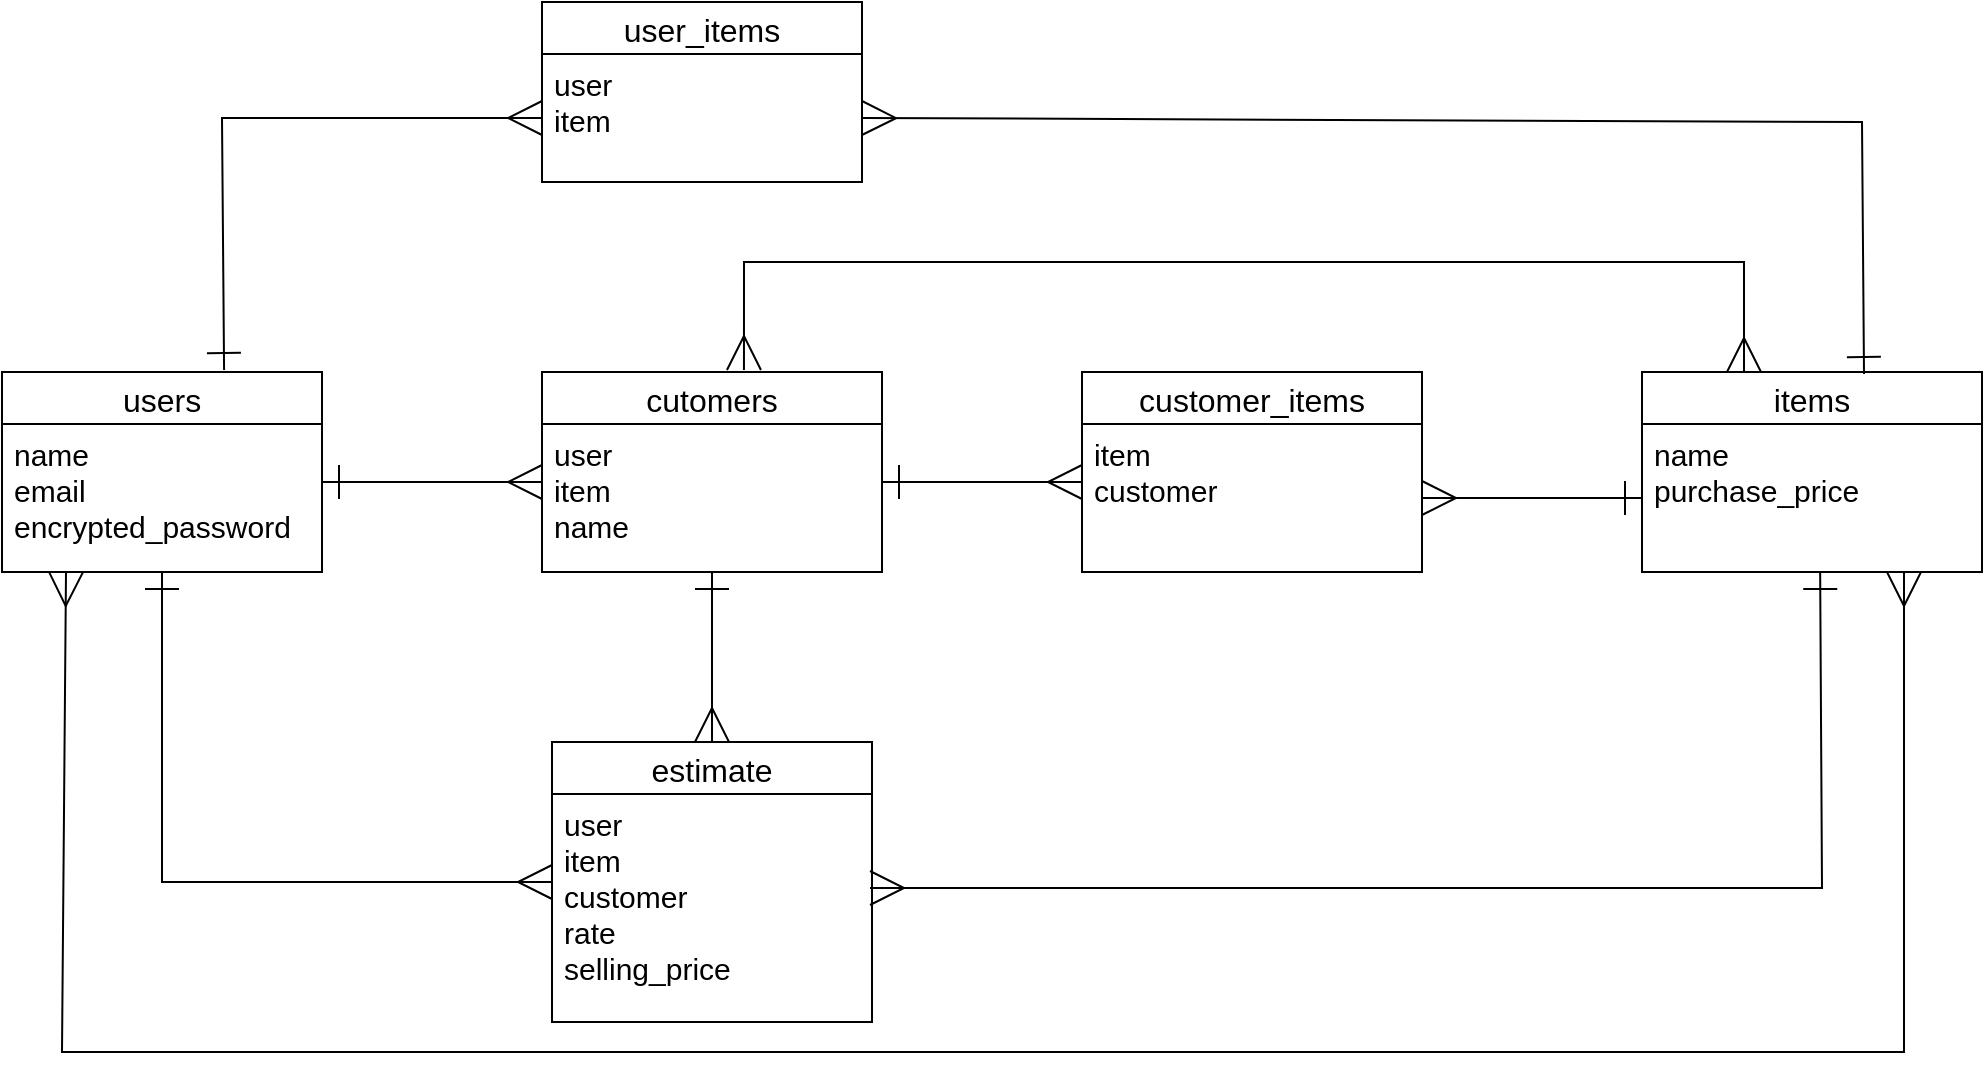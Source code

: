 <mxfile>
    <diagram id="ErHP2vDFXB-qT4ddVn9I" name="ページ1">
        <mxGraphModel dx="593" dy="1796" grid="1" gridSize="10" guides="1" tooltips="1" connect="1" arrows="1" fold="1" page="1" pageScale="1" pageWidth="827" pageHeight="1169" math="0" shadow="0">
            <root>
                <mxCell id="0"/>
                <mxCell id="1" parent="0"/>
                <mxCell id="14" value="users" style="swimlane;fontStyle=0;childLayout=stackLayout;horizontal=1;startSize=26;horizontalStack=0;resizeParent=1;resizeParentMax=0;resizeLast=0;collapsible=1;marginBottom=0;align=center;fontSize=16;" parent="1" vertex="1">
                    <mxGeometry x="90" y="-865" width="160" height="100" as="geometry"/>
                </mxCell>
                <mxCell id="15" value="name&#10;email&#10;encrypted_password&#10;" style="text;strokeColor=none;fillColor=none;spacingLeft=4;spacingRight=4;overflow=hidden;rotatable=0;points=[[0,0.5],[1,0.5]];portConstraint=eastwest;fontSize=15;" parent="14" vertex="1">
                    <mxGeometry y="26" width="160" height="74" as="geometry"/>
                </mxCell>
                <mxCell id="16" value="customer_items" style="swimlane;fontStyle=0;childLayout=stackLayout;horizontal=1;startSize=26;horizontalStack=0;resizeParent=1;resizeParentMax=0;resizeLast=0;collapsible=1;marginBottom=0;align=center;fontSize=16;" parent="1" vertex="1">
                    <mxGeometry x="630" y="-865" width="170" height="100" as="geometry"/>
                </mxCell>
                <mxCell id="17" value="item&#10;customer" style="text;strokeColor=none;fillColor=none;spacingLeft=4;spacingRight=4;overflow=hidden;rotatable=0;points=[[0,0.5],[1,0.5]];portConstraint=eastwest;fontSize=15;" parent="16" vertex="1">
                    <mxGeometry y="26" width="170" height="74" as="geometry"/>
                </mxCell>
                <mxCell id="18" value="estimate" style="swimlane;fontStyle=0;childLayout=stackLayout;horizontal=1;startSize=26;horizontalStack=0;resizeParent=1;resizeParentMax=0;resizeLast=0;collapsible=1;marginBottom=0;align=center;fontSize=16;" parent="1" vertex="1">
                    <mxGeometry x="365" y="-680" width="160" height="140" as="geometry"/>
                </mxCell>
                <mxCell id="19" value="user&#10;item&#10;customer&#10;rate&#10;selling_price" style="text;strokeColor=none;fillColor=none;spacingLeft=4;spacingRight=4;overflow=hidden;rotatable=0;points=[[0,0.5],[1,0.5]];portConstraint=eastwest;fontSize=15;" parent="18" vertex="1">
                    <mxGeometry y="26" width="160" height="114" as="geometry"/>
                </mxCell>
                <mxCell id="21" value="user_items" style="swimlane;fontStyle=0;childLayout=stackLayout;horizontal=1;startSize=26;horizontalStack=0;resizeParent=1;resizeParentMax=0;resizeLast=0;collapsible=1;marginBottom=0;align=center;fontSize=16;" parent="1" vertex="1">
                    <mxGeometry x="360" y="-1050" width="160" height="90" as="geometry"/>
                </mxCell>
                <mxCell id="22" value="user&#10;item" style="text;strokeColor=none;fillColor=none;spacingLeft=4;spacingRight=4;overflow=hidden;rotatable=0;points=[[0,0.5],[1,0.5]];portConstraint=eastwest;fontSize=15;" parent="21" vertex="1">
                    <mxGeometry y="26" width="160" height="64" as="geometry"/>
                </mxCell>
                <mxCell id="24" style="edgeStyle=none;rounded=0;orthogonalLoop=1;jettySize=auto;html=1;startArrow=ERmany;startFill=0;startSize=15;endArrow=ERone;endFill=0;endSize=15;" parent="1" target="15" edge="1">
                    <mxGeometry relative="1" as="geometry">
                        <mxPoint x="299" y="-667" as="targetPoint"/>
                        <Array as="points">
                            <mxPoint x="170" y="-610"/>
                        </Array>
                        <mxPoint x="365" y="-610" as="sourcePoint"/>
                    </mxGeometry>
                </mxCell>
                <mxCell id="26" value="cutomers" style="swimlane;fontStyle=0;childLayout=stackLayout;horizontal=1;startSize=26;horizontalStack=0;resizeParent=1;resizeParentMax=0;resizeLast=0;collapsible=1;marginBottom=0;align=center;fontSize=16;" parent="1" vertex="1">
                    <mxGeometry x="360" y="-865" width="170" height="100" as="geometry"/>
                </mxCell>
                <mxCell id="27" value="user&#10;item&#10;name" style="text;strokeColor=none;fillColor=none;spacingLeft=4;spacingRight=4;overflow=hidden;rotatable=0;points=[[0,0.5],[1,0.5]];portConstraint=eastwest;fontSize=15;" parent="26" vertex="1">
                    <mxGeometry y="26" width="170" height="74" as="geometry"/>
                </mxCell>
                <mxCell id="28" value="items" style="swimlane;fontStyle=0;childLayout=stackLayout;horizontal=1;startSize=26;horizontalStack=0;resizeParent=1;resizeParentMax=0;resizeLast=0;collapsible=1;marginBottom=0;align=center;fontSize=16;" parent="1" vertex="1">
                    <mxGeometry x="910" y="-865" width="170" height="100" as="geometry"/>
                </mxCell>
                <mxCell id="29" value="name&#10;purchase_price" style="text;strokeColor=none;fillColor=none;spacingLeft=4;spacingRight=4;overflow=hidden;rotatable=0;points=[[0,0.5],[1,0.5]];portConstraint=eastwest;fontSize=15;" parent="28" vertex="1">
                    <mxGeometry y="26" width="170" height="74" as="geometry"/>
                </mxCell>
                <mxCell id="30" style="edgeStyle=none;rounded=0;orthogonalLoop=1;jettySize=auto;html=1;startArrow=ERone;startFill=0;endSize=15;startSize=15;endArrow=ERmany;endFill=0;" parent="1" edge="1">
                    <mxGeometry relative="1" as="geometry">
                        <mxPoint x="250" y="-810" as="sourcePoint"/>
                        <mxPoint x="360" y="-810" as="targetPoint"/>
                    </mxGeometry>
                </mxCell>
                <mxCell id="32" style="edgeStyle=none;rounded=0;orthogonalLoop=1;jettySize=auto;html=1;startArrow=ERone;startFill=0;endSize=15;startSize=15;endArrow=ERmany;endFill=0;" parent="1" edge="1">
                    <mxGeometry relative="1" as="geometry">
                        <mxPoint x="530" y="-810" as="sourcePoint"/>
                        <mxPoint x="630" y="-810" as="targetPoint"/>
                    </mxGeometry>
                </mxCell>
                <mxCell id="34" style="edgeStyle=orthogonalEdgeStyle;rounded=0;orthogonalLoop=1;jettySize=auto;html=1;exitX=0;exitY=0.5;exitDx=0;exitDy=0;entryX=1;entryY=0.5;entryDx=0;entryDy=0;endArrow=ERmany;endFill=0;endSize=15;startSize=15;startArrow=ERone;startFill=0;" parent="1" source="29" target="17" edge="1">
                    <mxGeometry relative="1" as="geometry"/>
                </mxCell>
                <mxCell id="36" style="edgeStyle=none;rounded=0;orthogonalLoop=1;jettySize=auto;html=1;startArrow=ERmany;startFill=0;startSize=15;endArrow=ERone;endFill=0;endSize=15;entryX=0.524;entryY=1;entryDx=0;entryDy=0;entryPerimeter=0;" parent="1" target="29" edge="1">
                    <mxGeometry relative="1" as="geometry">
                        <mxPoint x="1000" y="-760" as="targetPoint"/>
                        <Array as="points">
                            <mxPoint x="1000" y="-607"/>
                        </Array>
                        <mxPoint x="524" y="-607" as="sourcePoint"/>
                    </mxGeometry>
                </mxCell>
                <mxCell id="37" style="edgeStyle=none;rounded=0;orthogonalLoop=1;jettySize=auto;html=1;startArrow=ERmany;startFill=0;startSize=15;endArrow=ERmany;endFill=0;endSize=15;" parent="1" edge="1">
                    <mxGeometry relative="1" as="geometry">
                        <mxPoint x="122" y="-765" as="targetPoint"/>
                        <Array as="points">
                            <mxPoint x="1041" y="-525"/>
                            <mxPoint x="120" y="-525"/>
                        </Array>
                        <mxPoint x="1041" y="-765" as="sourcePoint"/>
                    </mxGeometry>
                </mxCell>
                <mxCell id="38" style="edgeStyle=none;rounded=0;orthogonalLoop=1;jettySize=auto;html=1;startArrow=ERmany;startFill=0;startSize=15;endArrow=ERone;endFill=0;endSize=15;exitX=0;exitY=0.5;exitDx=0;exitDy=0;entryX=0.694;entryY=-0.01;entryDx=0;entryDy=0;entryPerimeter=0;" parent="1" source="22" target="14" edge="1">
                    <mxGeometry relative="1" as="geometry">
                        <mxPoint x="365" y="-935" as="targetPoint"/>
                        <Array as="points">
                            <mxPoint x="200" y="-992"/>
                        </Array>
                        <mxPoint x="170" y="-1090" as="sourcePoint"/>
                    </mxGeometry>
                </mxCell>
                <mxCell id="39" style="edgeStyle=none;rounded=0;orthogonalLoop=1;jettySize=auto;html=1;startArrow=ERmany;startFill=0;startSize=15;endArrow=ERmany;endFill=0;endSize=15;exitX=0.3;exitY=0;exitDx=0;exitDy=0;exitPerimeter=0;entryX=0.594;entryY=-0.01;entryDx=0;entryDy=0;entryPerimeter=0;" parent="1" source="28" target="26" edge="1">
                    <mxGeometry relative="1" as="geometry">
                        <mxPoint x="440" y="-920" as="targetPoint"/>
                        <Array as="points">
                            <mxPoint x="961" y="-920"/>
                            <mxPoint x="461" y="-920"/>
                        </Array>
                        <mxPoint x="1211" y="-1150" as="sourcePoint"/>
                    </mxGeometry>
                </mxCell>
                <mxCell id="40" style="edgeStyle=none;rounded=0;orthogonalLoop=1;jettySize=auto;html=1;startArrow=ERmany;startFill=0;startSize=15;endArrow=ERone;endFill=0;endSize=15;exitX=1;exitY=0.5;exitDx=0;exitDy=0;" parent="1" source="22" edge="1">
                    <mxGeometry relative="1" as="geometry">
                        <mxPoint x="1021" y="-864" as="targetPoint"/>
                        <Array as="points">
                            <mxPoint x="1020" y="-990"/>
                        </Array>
                        <mxPoint x="561.04" y="-974" as="sourcePoint"/>
                    </mxGeometry>
                </mxCell>
                <mxCell id="41" style="edgeStyle=none;rounded=0;orthogonalLoop=1;jettySize=auto;html=1;startArrow=ERmany;startFill=0;startSize=15;endArrow=ERone;endFill=0;endSize=15;exitX=0.5;exitY=0;exitDx=0;exitDy=0;entryX=0.5;entryY=1;entryDx=0;entryDy=0;entryPerimeter=0;" parent="1" source="18" target="27" edge="1">
                    <mxGeometry relative="1" as="geometry">
                        <mxPoint x="444" y="-765" as="targetPoint"/>
                        <mxPoint x="465" y="-625" as="sourcePoint"/>
                    </mxGeometry>
                </mxCell>
            </root>
        </mxGraphModel>
    </diagram>
</mxfile>